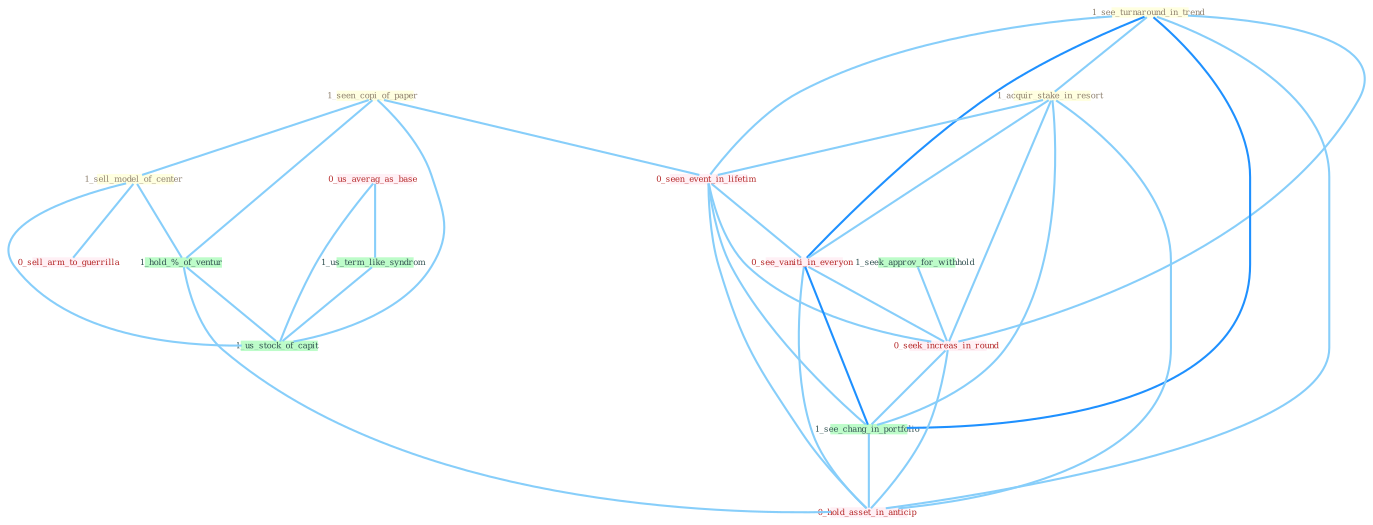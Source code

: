 Graph G{ 
    node
    [shape=polygon,style=filled,width=.5,height=.06,color="#BDFCC9",fixedsize=true,fontsize=4,
    fontcolor="#2f4f4f"];
    {node
    [color="#ffffe0", fontcolor="#8b7d6b"] "1_seen_copi_of_paper " "1_see_turnaround_in_trend " "1_acquir_stake_in_resort " "1_sell_model_of_center "}
{node [color="#fff0f5", fontcolor="#b22222"] "0_seen_event_in_lifetim " "0_us_averag_as_base " "0_see_vaniti_in_everyon " "0_sell_arm_to_guerrilla " "0_seek_increas_in_round " "0_hold_asset_in_anticip "}
edge [color="#B0E2FF"];

	"1_seen_copi_of_paper " -- "1_sell_model_of_center " [w="1", color="#87cefa" ];
	"1_seen_copi_of_paper " -- "0_seen_event_in_lifetim " [w="1", color="#87cefa" ];
	"1_seen_copi_of_paper " -- "1_hold_%_of_ventur " [w="1", color="#87cefa" ];
	"1_seen_copi_of_paper " -- "1_us_stock_of_capit " [w="1", color="#87cefa" ];
	"1_see_turnaround_in_trend " -- "1_acquir_stake_in_resort " [w="1", color="#87cefa" ];
	"1_see_turnaround_in_trend " -- "0_seen_event_in_lifetim " [w="1", color="#87cefa" ];
	"1_see_turnaround_in_trend " -- "0_see_vaniti_in_everyon " [w="2", color="#1e90ff" , len=0.8];
	"1_see_turnaround_in_trend " -- "0_seek_increas_in_round " [w="1", color="#87cefa" ];
	"1_see_turnaround_in_trend " -- "1_see_chang_in_portfolio " [w="2", color="#1e90ff" , len=0.8];
	"1_see_turnaround_in_trend " -- "0_hold_asset_in_anticip " [w="1", color="#87cefa" ];
	"1_acquir_stake_in_resort " -- "0_seen_event_in_lifetim " [w="1", color="#87cefa" ];
	"1_acquir_stake_in_resort " -- "0_see_vaniti_in_everyon " [w="1", color="#87cefa" ];
	"1_acquir_stake_in_resort " -- "0_seek_increas_in_round " [w="1", color="#87cefa" ];
	"1_acquir_stake_in_resort " -- "1_see_chang_in_portfolio " [w="1", color="#87cefa" ];
	"1_acquir_stake_in_resort " -- "0_hold_asset_in_anticip " [w="1", color="#87cefa" ];
	"1_sell_model_of_center " -- "1_hold_%_of_ventur " [w="1", color="#87cefa" ];
	"1_sell_model_of_center " -- "0_sell_arm_to_guerrilla " [w="1", color="#87cefa" ];
	"1_sell_model_of_center " -- "1_us_stock_of_capit " [w="1", color="#87cefa" ];
	"0_seen_event_in_lifetim " -- "0_see_vaniti_in_everyon " [w="1", color="#87cefa" ];
	"0_seen_event_in_lifetim " -- "0_seek_increas_in_round " [w="1", color="#87cefa" ];
	"0_seen_event_in_lifetim " -- "1_see_chang_in_portfolio " [w="1", color="#87cefa" ];
	"0_seen_event_in_lifetim " -- "0_hold_asset_in_anticip " [w="1", color="#87cefa" ];
	"0_us_averag_as_base " -- "1_us_term_like_syndrom " [w="1", color="#87cefa" ];
	"0_us_averag_as_base " -- "1_us_stock_of_capit " [w="1", color="#87cefa" ];
	"1_us_term_like_syndrom " -- "1_us_stock_of_capit " [w="1", color="#87cefa" ];
	"1_seek_approv_for_withhold " -- "0_seek_increas_in_round " [w="1", color="#87cefa" ];
	"1_hold_%_of_ventur " -- "1_us_stock_of_capit " [w="1", color="#87cefa" ];
	"1_hold_%_of_ventur " -- "0_hold_asset_in_anticip " [w="1", color="#87cefa" ];
	"0_see_vaniti_in_everyon " -- "0_seek_increas_in_round " [w="1", color="#87cefa" ];
	"0_see_vaniti_in_everyon " -- "1_see_chang_in_portfolio " [w="2", color="#1e90ff" , len=0.8];
	"0_see_vaniti_in_everyon " -- "0_hold_asset_in_anticip " [w="1", color="#87cefa" ];
	"0_seek_increas_in_round " -- "1_see_chang_in_portfolio " [w="1", color="#87cefa" ];
	"0_seek_increas_in_round " -- "0_hold_asset_in_anticip " [w="1", color="#87cefa" ];
	"1_see_chang_in_portfolio " -- "0_hold_asset_in_anticip " [w="1", color="#87cefa" ];
}